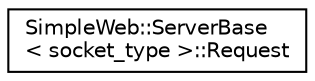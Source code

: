digraph "Graphical Class Hierarchy"
{
  edge [fontname="Helvetica",fontsize="10",labelfontname="Helvetica",labelfontsize="10"];
  node [fontname="Helvetica",fontsize="10",shape=record];
  rankdir="LR";
  Node1 [label="SimpleWeb::ServerBase\l\< socket_type \>::Request",height=0.2,width=0.4,color="black", fillcolor="white", style="filled",URL="$classSimpleWeb_1_1ServerBase_1_1Request.html"];
}
